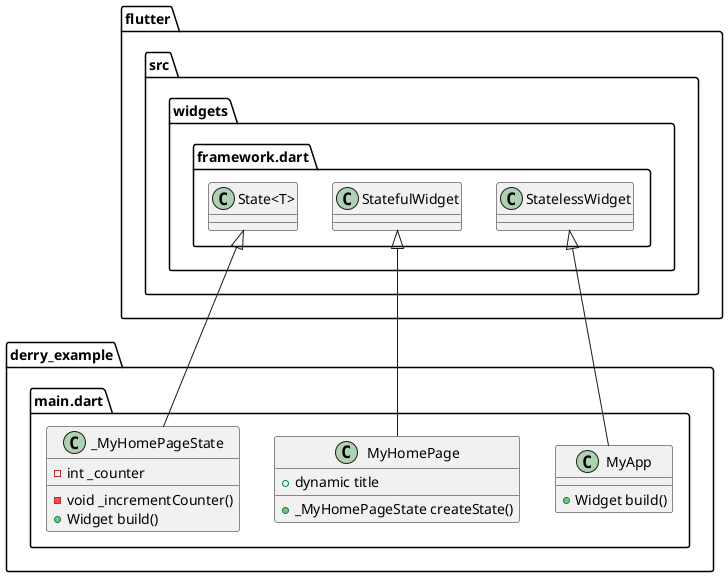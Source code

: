 @startuml
set namespaceSeparator ::

class "derry_example::main.dart::MyApp" {
  +Widget build()
}

"flutter::src::widgets::framework.dart::StatelessWidget" <|-- "derry_example::main.dart::MyApp"

class "derry_example::main.dart::MyHomePage" {
  +dynamic title
  +_MyHomePageState createState()
}

"flutter::src::widgets::framework.dart::StatefulWidget" <|-- "derry_example::main.dart::MyHomePage"

class "derry_example::main.dart::_MyHomePageState" {
  -int _counter
  -void _incrementCounter()
  +Widget build()
}

"flutter::src::widgets::framework.dart::State<T>" <|-- "derry_example::main.dart::_MyHomePageState"


@enduml